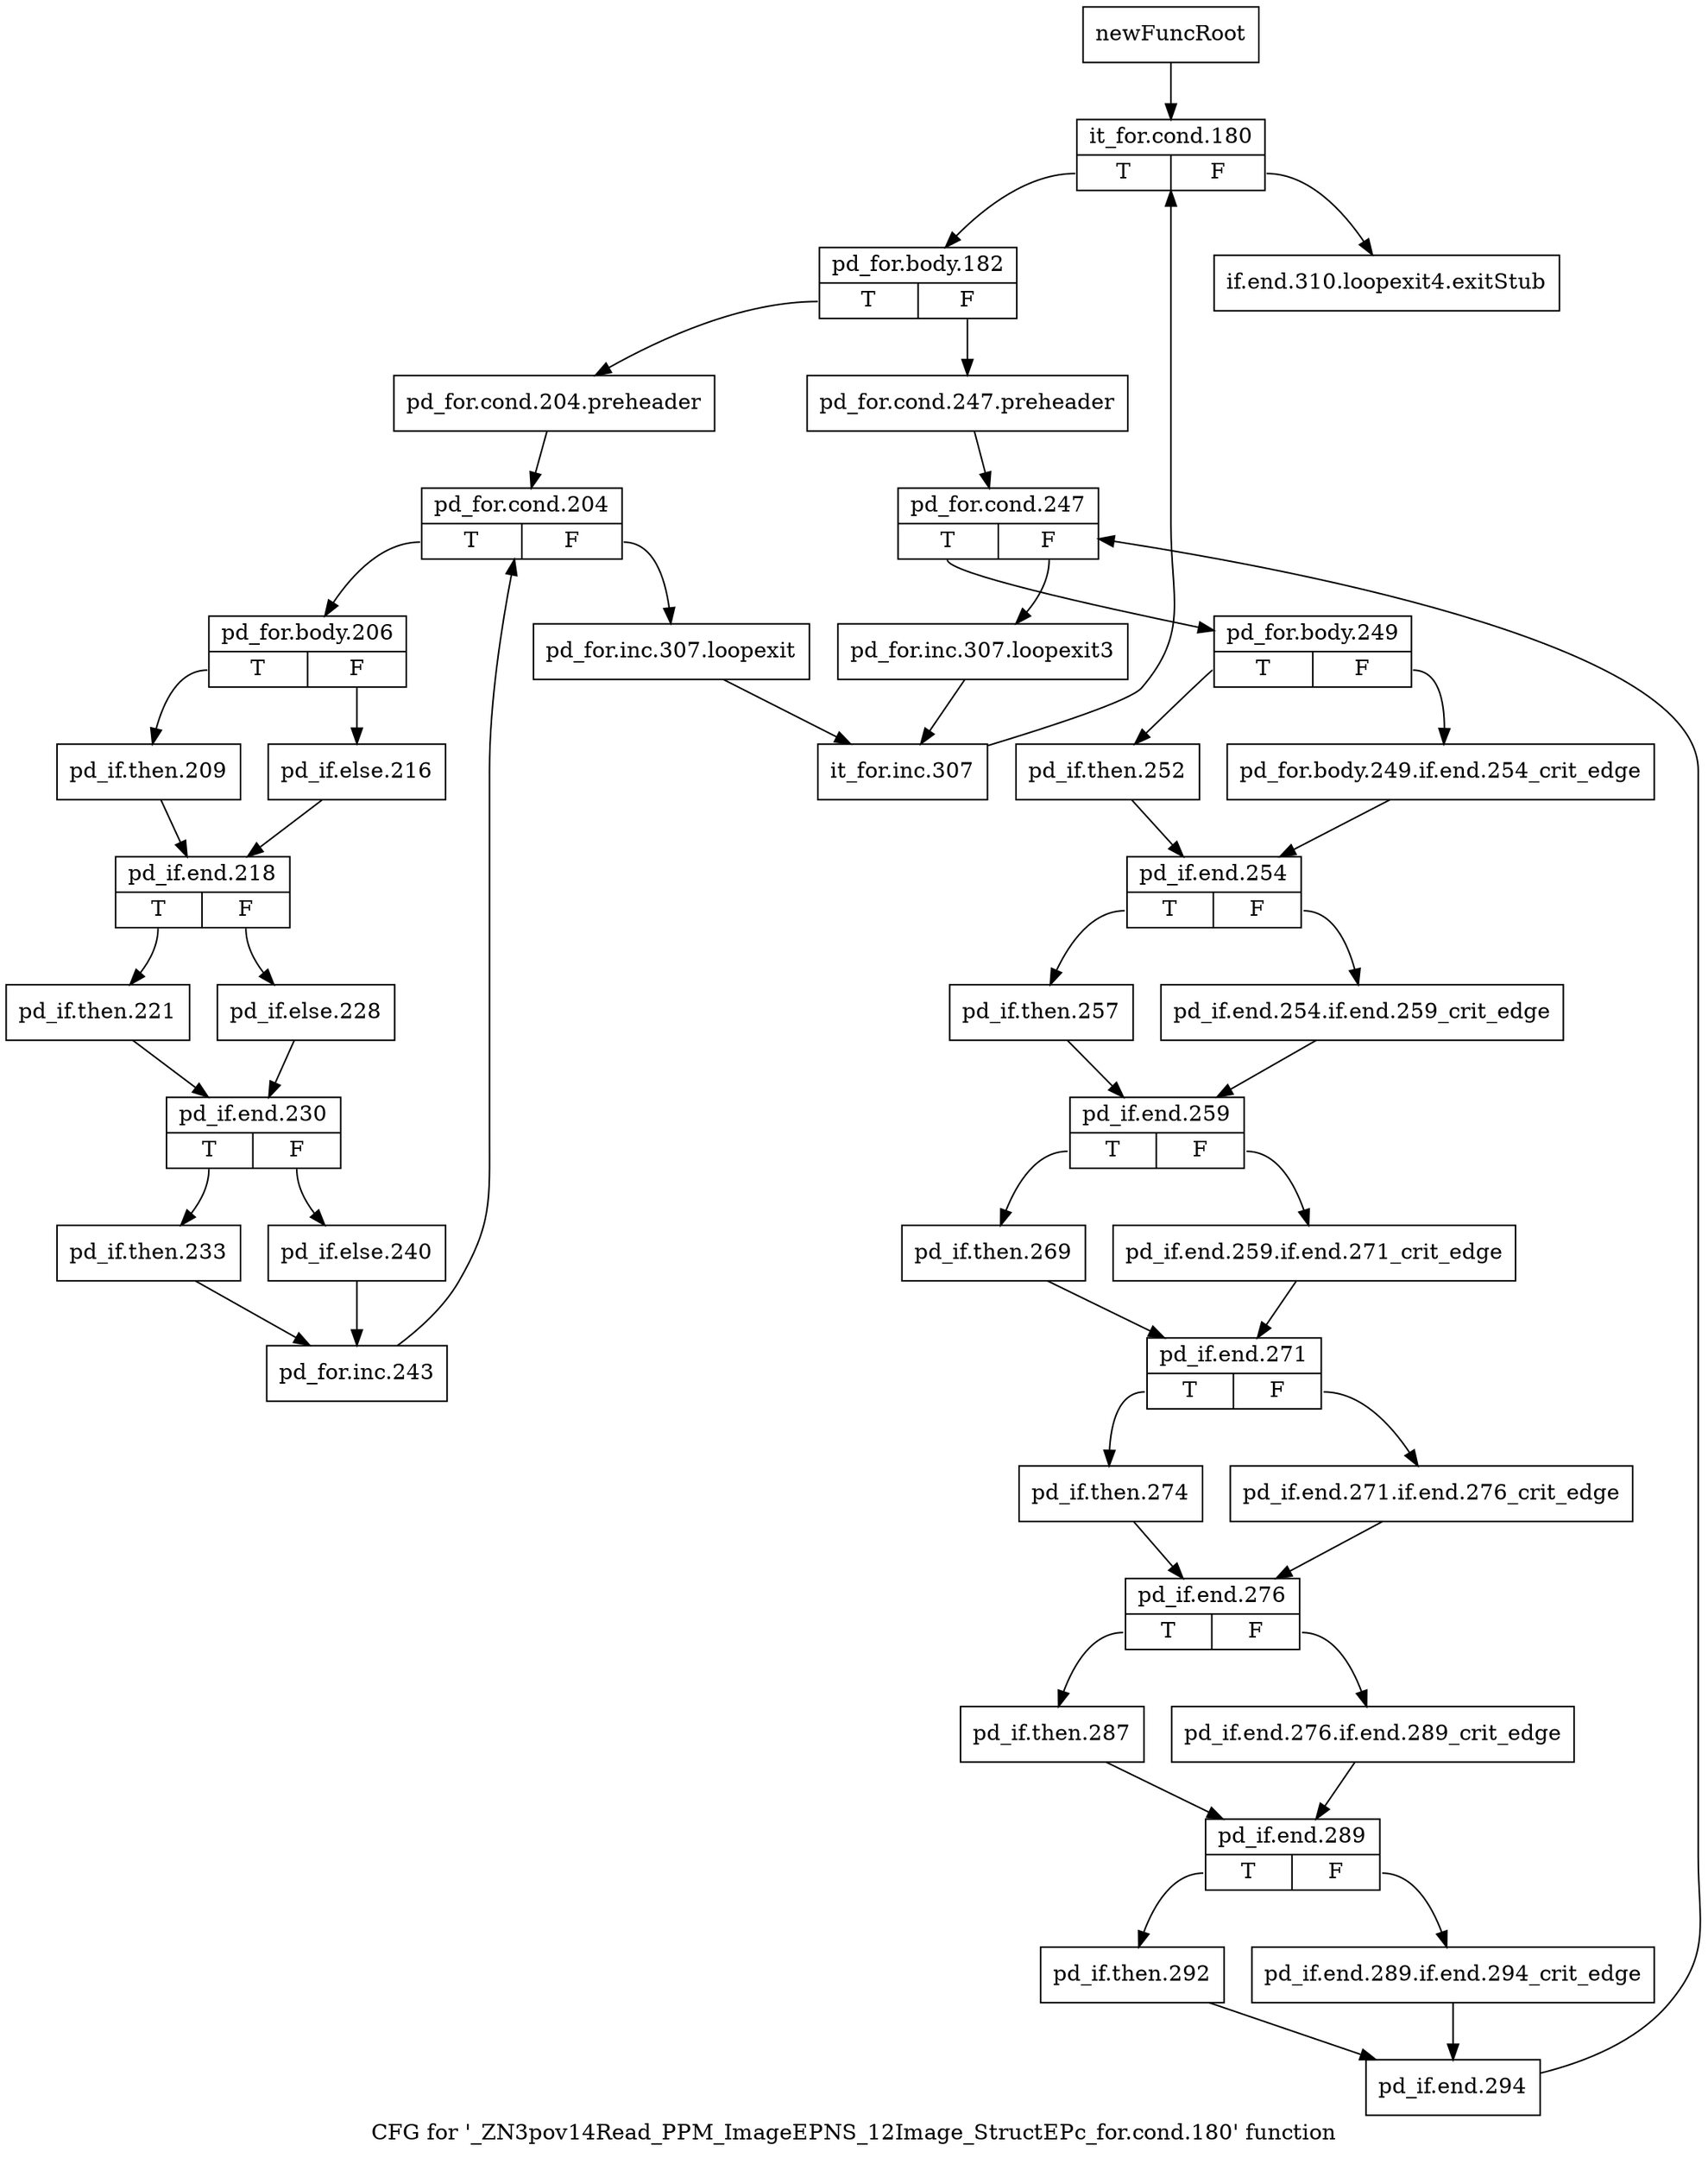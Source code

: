 digraph "CFG for '_ZN3pov14Read_PPM_ImageEPNS_12Image_StructEPc_for.cond.180' function" {
	label="CFG for '_ZN3pov14Read_PPM_ImageEPNS_12Image_StructEPc_for.cond.180' function";

	Node0x2ab85a0 [shape=record,label="{newFuncRoot}"];
	Node0x2ab85a0 -> Node0x2ab8640;
	Node0x2ab85f0 [shape=record,label="{if.end.310.loopexit4.exitStub}"];
	Node0x2ab8640 [shape=record,label="{it_for.cond.180|{<s0>T|<s1>F}}"];
	Node0x2ab8640:s0 -> Node0x2ab8690;
	Node0x2ab8640:s1 -> Node0x2ab85f0;
	Node0x2ab8690 [shape=record,label="{pd_for.body.182|{<s0>T|<s1>F}}"];
	Node0x2ab8690:s0 -> Node0x2ab9de0;
	Node0x2ab8690:s1 -> Node0x2ab9700;
	Node0x2ab9700 [shape=record,label="{pd_for.cond.247.preheader}"];
	Node0x2ab9700 -> Node0x2ab9750;
	Node0x2ab9750 [shape=record,label="{pd_for.cond.247|{<s0>T|<s1>F}}"];
	Node0x2ab9750:s0 -> Node0x2ab97f0;
	Node0x2ab9750:s1 -> Node0x2ab97a0;
	Node0x2ab97a0 [shape=record,label="{pd_for.inc.307.loopexit3}"];
	Node0x2ab97a0 -> Node0x2ab9ed0;
	Node0x2ab97f0 [shape=record,label="{pd_for.body.249|{<s0>T|<s1>F}}"];
	Node0x2ab97f0:s0 -> Node0x2ab9890;
	Node0x2ab97f0:s1 -> Node0x2ab9840;
	Node0x2ab9840 [shape=record,label="{pd_for.body.249.if.end.254_crit_edge}"];
	Node0x2ab9840 -> Node0x2ab98e0;
	Node0x2ab9890 [shape=record,label="{pd_if.then.252}"];
	Node0x2ab9890 -> Node0x2ab98e0;
	Node0x2ab98e0 [shape=record,label="{pd_if.end.254|{<s0>T|<s1>F}}"];
	Node0x2ab98e0:s0 -> Node0x2ab9980;
	Node0x2ab98e0:s1 -> Node0x2ab9930;
	Node0x2ab9930 [shape=record,label="{pd_if.end.254.if.end.259_crit_edge}"];
	Node0x2ab9930 -> Node0x2ab99d0;
	Node0x2ab9980 [shape=record,label="{pd_if.then.257}"];
	Node0x2ab9980 -> Node0x2ab99d0;
	Node0x2ab99d0 [shape=record,label="{pd_if.end.259|{<s0>T|<s1>F}}"];
	Node0x2ab99d0:s0 -> Node0x2ab9a70;
	Node0x2ab99d0:s1 -> Node0x2ab9a20;
	Node0x2ab9a20 [shape=record,label="{pd_if.end.259.if.end.271_crit_edge}"];
	Node0x2ab9a20 -> Node0x2ab9ac0;
	Node0x2ab9a70 [shape=record,label="{pd_if.then.269}"];
	Node0x2ab9a70 -> Node0x2ab9ac0;
	Node0x2ab9ac0 [shape=record,label="{pd_if.end.271|{<s0>T|<s1>F}}"];
	Node0x2ab9ac0:s0 -> Node0x2ab9b60;
	Node0x2ab9ac0:s1 -> Node0x2ab9b10;
	Node0x2ab9b10 [shape=record,label="{pd_if.end.271.if.end.276_crit_edge}"];
	Node0x2ab9b10 -> Node0x2ab9bb0;
	Node0x2ab9b60 [shape=record,label="{pd_if.then.274}"];
	Node0x2ab9b60 -> Node0x2ab9bb0;
	Node0x2ab9bb0 [shape=record,label="{pd_if.end.276|{<s0>T|<s1>F}}"];
	Node0x2ab9bb0:s0 -> Node0x2ab9c50;
	Node0x2ab9bb0:s1 -> Node0x2ab9c00;
	Node0x2ab9c00 [shape=record,label="{pd_if.end.276.if.end.289_crit_edge}"];
	Node0x2ab9c00 -> Node0x2ab9ca0;
	Node0x2ab9c50 [shape=record,label="{pd_if.then.287}"];
	Node0x2ab9c50 -> Node0x2ab9ca0;
	Node0x2ab9ca0 [shape=record,label="{pd_if.end.289|{<s0>T|<s1>F}}"];
	Node0x2ab9ca0:s0 -> Node0x2ab9d40;
	Node0x2ab9ca0:s1 -> Node0x2ab9cf0;
	Node0x2ab9cf0 [shape=record,label="{pd_if.end.289.if.end.294_crit_edge}"];
	Node0x2ab9cf0 -> Node0x2ab9d90;
	Node0x2ab9d40 [shape=record,label="{pd_if.then.292}"];
	Node0x2ab9d40 -> Node0x2ab9d90;
	Node0x2ab9d90 [shape=record,label="{pd_if.end.294}"];
	Node0x2ab9d90 -> Node0x2ab9750;
	Node0x2ab9de0 [shape=record,label="{pd_for.cond.204.preheader}"];
	Node0x2ab9de0 -> Node0x2ab9e30;
	Node0x2ab9e30 [shape=record,label="{pd_for.cond.204|{<s0>T|<s1>F}}"];
	Node0x2ab9e30:s0 -> Node0x2ab9f20;
	Node0x2ab9e30:s1 -> Node0x2ab9e80;
	Node0x2ab9e80 [shape=record,label="{pd_for.inc.307.loopexit}"];
	Node0x2ab9e80 -> Node0x2ab9ed0;
	Node0x2ab9ed0 [shape=record,label="{it_for.inc.307}"];
	Node0x2ab9ed0 -> Node0x2ab8640;
	Node0x2ab9f20 [shape=record,label="{pd_for.body.206|{<s0>T|<s1>F}}"];
	Node0x2ab9f20:s0 -> Node0x2ab9fc0;
	Node0x2ab9f20:s1 -> Node0x2ab9f70;
	Node0x2ab9f70 [shape=record,label="{pd_if.else.216}"];
	Node0x2ab9f70 -> Node0x2aba010;
	Node0x2ab9fc0 [shape=record,label="{pd_if.then.209}"];
	Node0x2ab9fc0 -> Node0x2aba010;
	Node0x2aba010 [shape=record,label="{pd_if.end.218|{<s0>T|<s1>F}}"];
	Node0x2aba010:s0 -> Node0x2aba0b0;
	Node0x2aba010:s1 -> Node0x2aba060;
	Node0x2aba060 [shape=record,label="{pd_if.else.228}"];
	Node0x2aba060 -> Node0x2aba100;
	Node0x2aba0b0 [shape=record,label="{pd_if.then.221}"];
	Node0x2aba0b0 -> Node0x2aba100;
	Node0x2aba100 [shape=record,label="{pd_if.end.230|{<s0>T|<s1>F}}"];
	Node0x2aba100:s0 -> Node0x2aba1a0;
	Node0x2aba100:s1 -> Node0x2aba150;
	Node0x2aba150 [shape=record,label="{pd_if.else.240}"];
	Node0x2aba150 -> Node0x2aba1f0;
	Node0x2aba1a0 [shape=record,label="{pd_if.then.233}"];
	Node0x2aba1a0 -> Node0x2aba1f0;
	Node0x2aba1f0 [shape=record,label="{pd_for.inc.243}"];
	Node0x2aba1f0 -> Node0x2ab9e30;
}
